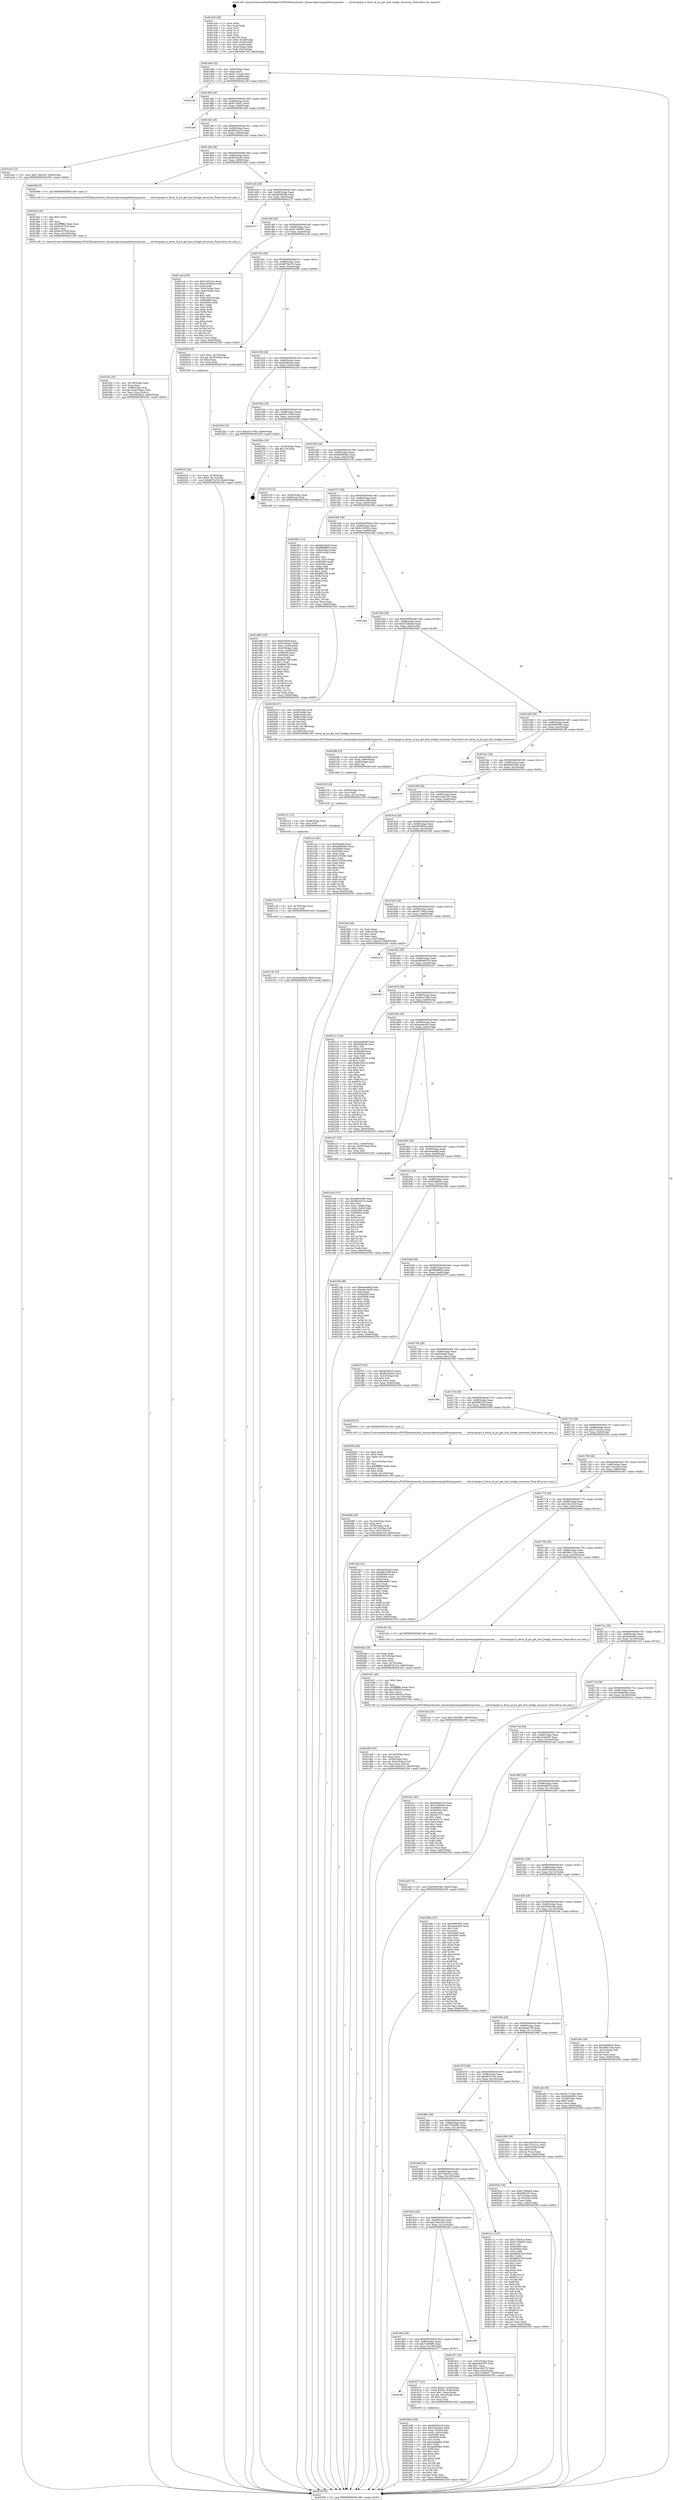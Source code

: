 digraph "0x401430" {
  label = "0x401430 (/mnt/c/Users/mathe/Desktop/tcc/POCII/binaries/extr_linuxarchpowerpcplatformspseries........driverspcipci.h_devm_of_pci_get_host_bridge_resources_Final-ollvm.out::main(0))"
  labelloc = "t"
  node[shape=record]

  Entry [label="",width=0.3,height=0.3,shape=circle,fillcolor=black,style=filled]
  "0x401460" [label="{
     0x401460 [32]\l
     | [instrs]\l
     &nbsp;&nbsp;0x401460 \<+6\>: mov -0x84(%rbp),%eax\l
     &nbsp;&nbsp;0x401466 \<+2\>: mov %eax,%ecx\l
     &nbsp;&nbsp;0x401468 \<+6\>: sub $0x81175ca8,%ecx\l
     &nbsp;&nbsp;0x40146e \<+6\>: mov %eax,-0x88(%rbp)\l
     &nbsp;&nbsp;0x401474 \<+6\>: mov %ecx,-0x8c(%rbp)\l
     &nbsp;&nbsp;0x40147a \<+6\>: je 0000000000402148 \<main+0xd18\>\l
  }"]
  "0x402148" [label="{
     0x402148\l
  }", style=dashed]
  "0x401480" [label="{
     0x401480 [28]\l
     | [instrs]\l
     &nbsp;&nbsp;0x401480 \<+5\>: jmp 0000000000401485 \<main+0x55\>\l
     &nbsp;&nbsp;0x401485 \<+6\>: mov -0x88(%rbp),%eax\l
     &nbsp;&nbsp;0x40148b \<+5\>: sub $0x811f3e01,%eax\l
     &nbsp;&nbsp;0x401490 \<+6\>: mov %eax,-0x90(%rbp)\l
     &nbsp;&nbsp;0x401496 \<+6\>: je 0000000000401a0f \<main+0x5df\>\l
  }"]
  Exit [label="",width=0.3,height=0.3,shape=circle,fillcolor=black,style=filled,peripheries=2]
  "0x401a0f" [label="{
     0x401a0f\l
  }", style=dashed]
  "0x40149c" [label="{
     0x40149c [28]\l
     | [instrs]\l
     &nbsp;&nbsp;0x40149c \<+5\>: jmp 00000000004014a1 \<main+0x71\>\l
     &nbsp;&nbsp;0x4014a1 \<+6\>: mov -0x88(%rbp),%eax\l
     &nbsp;&nbsp;0x4014a7 \<+5\>: sub $0x88ca521b,%eax\l
     &nbsp;&nbsp;0x4014ac \<+6\>: mov %eax,-0x94(%rbp)\l
     &nbsp;&nbsp;0x4014b2 \<+6\>: je 0000000000401ea3 \<main+0xa73\>\l
  }"]
  "0x402139" [label="{
     0x402139 [15]\l
     | [instrs]\l
     &nbsp;&nbsp;0x402139 \<+10\>: movl $0xf16af8d4,-0x84(%rbp)\l
     &nbsp;&nbsp;0x402143 \<+5\>: jmp 0000000000402350 \<main+0xf20\>\l
  }"]
  "0x401ea3" [label="{
     0x401ea3 [15]\l
     | [instrs]\l
     &nbsp;&nbsp;0x401ea3 \<+10\>: movl $0x17abce53,-0x84(%rbp)\l
     &nbsp;&nbsp;0x401ead \<+5\>: jmp 0000000000402350 \<main+0xf20\>\l
  }"]
  "0x4014b8" [label="{
     0x4014b8 [28]\l
     | [instrs]\l
     &nbsp;&nbsp;0x4014b8 \<+5\>: jmp 00000000004014bd \<main+0x8d\>\l
     &nbsp;&nbsp;0x4014bd \<+6\>: mov -0x88(%rbp),%eax\l
     &nbsp;&nbsp;0x4014c3 \<+5\>: sub $0x8b35dcb3,%eax\l
     &nbsp;&nbsp;0x4014c8 \<+6\>: mov %eax,-0x98(%rbp)\l
     &nbsp;&nbsp;0x4014ce \<+6\>: je 0000000000401f9d \<main+0xb6d\>\l
  }"]
  "0x40212d" [label="{
     0x40212d [12]\l
     | [instrs]\l
     &nbsp;&nbsp;0x40212d \<+4\>: mov -0x78(%rbp),%rcx\l
     &nbsp;&nbsp;0x402131 \<+3\>: mov %rcx,%rdi\l
     &nbsp;&nbsp;0x402134 \<+5\>: call 0000000000401030 \<free@plt\>\l
     | [calls]\l
     &nbsp;&nbsp;0x401030 \{1\} (unknown)\l
  }"]
  "0x401f9d" [label="{
     0x401f9d [5]\l
     | [instrs]\l
     &nbsp;&nbsp;0x401f9d \<+5\>: call 0000000000401160 \<next_i\>\l
     | [calls]\l
     &nbsp;&nbsp;0x401160 \{1\} (/mnt/c/Users/mathe/Desktop/tcc/POCII/binaries/extr_linuxarchpowerpcplatformspseries........driverspcipci.h_devm_of_pci_get_host_bridge_resources_Final-ollvm.out::next_i)\l
  }"]
  "0x4014d4" [label="{
     0x4014d4 [28]\l
     | [instrs]\l
     &nbsp;&nbsp;0x4014d4 \<+5\>: jmp 00000000004014d9 \<main+0xa9\>\l
     &nbsp;&nbsp;0x4014d9 \<+6\>: mov -0x88(%rbp),%eax\l
     &nbsp;&nbsp;0x4014df \<+5\>: sub $0x8e0dbd0b,%eax\l
     &nbsp;&nbsp;0x4014e4 \<+6\>: mov %eax,-0x9c(%rbp)\l
     &nbsp;&nbsp;0x4014ea \<+6\>: je 0000000000402157 \<main+0xd27\>\l
  }"]
  "0x402121" [label="{
     0x402121 [12]\l
     | [instrs]\l
     &nbsp;&nbsp;0x402121 \<+4\>: mov -0x68(%rbp),%rcx\l
     &nbsp;&nbsp;0x402125 \<+3\>: mov %rcx,%rdi\l
     &nbsp;&nbsp;0x402128 \<+5\>: call 0000000000401030 \<free@plt\>\l
     | [calls]\l
     &nbsp;&nbsp;0x401030 \{1\} (unknown)\l
  }"]
  "0x402157" [label="{
     0x402157\l
  }", style=dashed]
  "0x4014f0" [label="{
     0x4014f0 [28]\l
     | [instrs]\l
     &nbsp;&nbsp;0x4014f0 \<+5\>: jmp 00000000004014f5 \<main+0xc5\>\l
     &nbsp;&nbsp;0x4014f5 \<+6\>: mov -0x88(%rbp),%eax\l
     &nbsp;&nbsp;0x4014fb \<+5\>: sub $0x91336653,%eax\l
     &nbsp;&nbsp;0x401500 \<+6\>: mov %eax,-0xa0(%rbp)\l
     &nbsp;&nbsp;0x401506 \<+6\>: je 0000000000401ca4 \<main+0x874\>\l
  }"]
  "0x40210f" [label="{
     0x40210f [18]\l
     | [instrs]\l
     &nbsp;&nbsp;0x40210f \<+4\>: mov -0x58(%rbp),%rcx\l
     &nbsp;&nbsp;0x402113 \<+3\>: mov %rcx,%rdi\l
     &nbsp;&nbsp;0x402116 \<+6\>: mov %eax,-0x14c(%rbp)\l
     &nbsp;&nbsp;0x40211c \<+5\>: call 0000000000401030 \<free@plt\>\l
     | [calls]\l
     &nbsp;&nbsp;0x401030 \{1\} (unknown)\l
  }"]
  "0x401ca4" [label="{
     0x401ca4 [106]\l
     | [instrs]\l
     &nbsp;&nbsp;0x401ca4 \<+5\>: mov $0x7c45c41e,%eax\l
     &nbsp;&nbsp;0x401ca9 \<+5\>: mov $0x50356420,%ecx\l
     &nbsp;&nbsp;0x401cae \<+2\>: xor %edx,%edx\l
     &nbsp;&nbsp;0x401cb0 \<+3\>: mov -0x5c(%rbp),%esi\l
     &nbsp;&nbsp;0x401cb3 \<+3\>: cmp -0x4c(%rbp),%esi\l
     &nbsp;&nbsp;0x401cb6 \<+4\>: setl %dil\l
     &nbsp;&nbsp;0x401cba \<+4\>: and $0x1,%dil\l
     &nbsp;&nbsp;0x401cbe \<+4\>: mov %dil,-0x22(%rbp)\l
     &nbsp;&nbsp;0x401cc2 \<+7\>: mov 0x405060,%esi\l
     &nbsp;&nbsp;0x401cc9 \<+8\>: mov 0x405064,%r8d\l
     &nbsp;&nbsp;0x401cd1 \<+3\>: sub $0x1,%edx\l
     &nbsp;&nbsp;0x401cd4 \<+3\>: mov %esi,%r9d\l
     &nbsp;&nbsp;0x401cd7 \<+3\>: add %edx,%r9d\l
     &nbsp;&nbsp;0x401cda \<+4\>: imul %r9d,%esi\l
     &nbsp;&nbsp;0x401cde \<+3\>: and $0x1,%esi\l
     &nbsp;&nbsp;0x401ce1 \<+3\>: cmp $0x0,%esi\l
     &nbsp;&nbsp;0x401ce4 \<+4\>: sete %dil\l
     &nbsp;&nbsp;0x401ce8 \<+4\>: cmp $0xa,%r8d\l
     &nbsp;&nbsp;0x401cec \<+4\>: setl %r10b\l
     &nbsp;&nbsp;0x401cf0 \<+3\>: mov %dil,%r11b\l
     &nbsp;&nbsp;0x401cf3 \<+3\>: and %r10b,%r11b\l
     &nbsp;&nbsp;0x401cf6 \<+3\>: xor %r10b,%dil\l
     &nbsp;&nbsp;0x401cf9 \<+3\>: or %dil,%r11b\l
     &nbsp;&nbsp;0x401cfc \<+4\>: test $0x1,%r11b\l
     &nbsp;&nbsp;0x401d00 \<+3\>: cmovne %ecx,%eax\l
     &nbsp;&nbsp;0x401d03 \<+6\>: mov %eax,-0x84(%rbp)\l
     &nbsp;&nbsp;0x401d09 \<+5\>: jmp 0000000000402350 \<main+0xf20\>\l
  }"]
  "0x40150c" [label="{
     0x40150c [28]\l
     | [instrs]\l
     &nbsp;&nbsp;0x40150c \<+5\>: jmp 0000000000401511 \<main+0xe1\>\l
     &nbsp;&nbsp;0x401511 \<+6\>: mov -0x88(%rbp),%eax\l
     &nbsp;&nbsp;0x401517 \<+5\>: sub $0x9878e47b,%eax\l
     &nbsp;&nbsp;0x40151c \<+6\>: mov %eax,-0xa4(%rbp)\l
     &nbsp;&nbsp;0x401522 \<+6\>: je 0000000000402009 \<main+0xbd9\>\l
  }"]
  "0x4020f8" [label="{
     0x4020f8 [23]\l
     | [instrs]\l
     &nbsp;&nbsp;0x4020f8 \<+10\>: movabs $0x4030b6,%rdi\l
     &nbsp;&nbsp;0x402102 \<+3\>: mov %eax,-0x80(%rbp)\l
     &nbsp;&nbsp;0x402105 \<+3\>: mov -0x80(%rbp),%esi\l
     &nbsp;&nbsp;0x402108 \<+2\>: mov $0x0,%al\l
     &nbsp;&nbsp;0x40210a \<+5\>: call 0000000000401040 \<printf@plt\>\l
     | [calls]\l
     &nbsp;&nbsp;0x401040 \{1\} (unknown)\l
  }"]
  "0x402009" [label="{
     0x402009 [23]\l
     | [instrs]\l
     &nbsp;&nbsp;0x402009 \<+7\>: movl $0x1,-0x70(%rbp)\l
     &nbsp;&nbsp;0x402010 \<+4\>: movslq -0x70(%rbp),%rax\l
     &nbsp;&nbsp;0x402014 \<+4\>: shl $0x2,%rax\l
     &nbsp;&nbsp;0x402018 \<+3\>: mov %rax,%rdi\l
     &nbsp;&nbsp;0x40201b \<+5\>: call 0000000000401050 \<malloc@plt\>\l
     | [calls]\l
     &nbsp;&nbsp;0x401050 \{1\} (unknown)\l
  }"]
  "0x401528" [label="{
     0x401528 [28]\l
     | [instrs]\l
     &nbsp;&nbsp;0x401528 \<+5\>: jmp 000000000040152d \<main+0xfd\>\l
     &nbsp;&nbsp;0x40152d \<+6\>: mov -0x88(%rbp),%eax\l
     &nbsp;&nbsp;0x401533 \<+5\>: sub $0x9d4fecdc,%eax\l
     &nbsp;&nbsp;0x401538 \<+6\>: mov %eax,-0xa8(%rbp)\l
     &nbsp;&nbsp;0x40153e \<+6\>: je 000000000040225b \<main+0xe2b\>\l
  }"]
  "0x402089" [label="{
     0x402089 [36]\l
     | [instrs]\l
     &nbsp;&nbsp;0x402089 \<+6\>: mov -0x140(%rbp),%ecx\l
     &nbsp;&nbsp;0x40208f \<+3\>: imul %eax,%ecx\l
     &nbsp;&nbsp;0x402092 \<+4\>: mov -0x78(%rbp),%rdi\l
     &nbsp;&nbsp;0x402096 \<+4\>: movslq -0x7c(%rbp),%r8\l
     &nbsp;&nbsp;0x40209a \<+4\>: mov %ecx,(%rdi,%r8,4)\l
     &nbsp;&nbsp;0x40209e \<+10\>: movl $0x33bc532f,-0x84(%rbp)\l
     &nbsp;&nbsp;0x4020a8 \<+5\>: jmp 0000000000402350 \<main+0xf20\>\l
  }"]
  "0x40225b" [label="{
     0x40225b [15]\l
     | [instrs]\l
     &nbsp;&nbsp;0x40225b \<+10\>: movl $0xa51c784e,-0x84(%rbp)\l
     &nbsp;&nbsp;0x402265 \<+5\>: jmp 0000000000402350 \<main+0xf20\>\l
  }"]
  "0x401544" [label="{
     0x401544 [28]\l
     | [instrs]\l
     &nbsp;&nbsp;0x401544 \<+5\>: jmp 0000000000401549 \<main+0x119\>\l
     &nbsp;&nbsp;0x401549 \<+6\>: mov -0x88(%rbp),%eax\l
     &nbsp;&nbsp;0x40154f \<+5\>: sub $0xa51c784e,%eax\l
     &nbsp;&nbsp;0x401554 \<+6\>: mov %eax,-0xac(%rbp)\l
     &nbsp;&nbsp;0x40155a \<+6\>: je 000000000040226a \<main+0xe3a\>\l
  }"]
  "0x40205d" [label="{
     0x40205d [44]\l
     | [instrs]\l
     &nbsp;&nbsp;0x40205d \<+2\>: xor %ecx,%ecx\l
     &nbsp;&nbsp;0x40205f \<+5\>: mov $0x2,%edx\l
     &nbsp;&nbsp;0x402064 \<+6\>: mov %edx,-0x13c(%rbp)\l
     &nbsp;&nbsp;0x40206a \<+1\>: cltd\l
     &nbsp;&nbsp;0x40206b \<+6\>: mov -0x13c(%rbp),%esi\l
     &nbsp;&nbsp;0x402071 \<+2\>: idiv %esi\l
     &nbsp;&nbsp;0x402073 \<+6\>: imul $0xfffffffe,%edx,%edx\l
     &nbsp;&nbsp;0x402079 \<+3\>: sub $0x1,%ecx\l
     &nbsp;&nbsp;0x40207c \<+2\>: sub %ecx,%edx\l
     &nbsp;&nbsp;0x40207e \<+6\>: mov %edx,-0x140(%rbp)\l
     &nbsp;&nbsp;0x402084 \<+5\>: call 0000000000401160 \<next_i\>\l
     | [calls]\l
     &nbsp;&nbsp;0x401160 \{1\} (/mnt/c/Users/mathe/Desktop/tcc/POCII/binaries/extr_linuxarchpowerpcplatformspseries........driverspcipci.h_devm_of_pci_get_host_bridge_resources_Final-ollvm.out::next_i)\l
  }"]
  "0x40226a" [label="{
     0x40226a [19]\l
     | [instrs]\l
     &nbsp;&nbsp;0x40226a \<+3\>: mov -0x30(%rbp),%eax\l
     &nbsp;&nbsp;0x40226d \<+7\>: add $0x130,%rsp\l
     &nbsp;&nbsp;0x402274 \<+1\>: pop %rbx\l
     &nbsp;&nbsp;0x402275 \<+2\>: pop %r12\l
     &nbsp;&nbsp;0x402277 \<+2\>: pop %r14\l
     &nbsp;&nbsp;0x402279 \<+2\>: pop %r15\l
     &nbsp;&nbsp;0x40227b \<+1\>: pop %rbp\l
     &nbsp;&nbsp;0x40227c \<+1\>: ret\l
  }"]
  "0x401560" [label="{
     0x401560 [28]\l
     | [instrs]\l
     &nbsp;&nbsp;0x401560 \<+5\>: jmp 0000000000401565 \<main+0x135\>\l
     &nbsp;&nbsp;0x401565 \<+6\>: mov -0x88(%rbp),%eax\l
     &nbsp;&nbsp;0x40156b \<+5\>: sub $0xa84962b4,%eax\l
     &nbsp;&nbsp;0x401570 \<+6\>: mov %eax,-0xb0(%rbp)\l
     &nbsp;&nbsp;0x401576 \<+6\>: je 0000000000401a79 \<main+0x649\>\l
  }"]
  "0x402020" [label="{
     0x402020 [26]\l
     | [instrs]\l
     &nbsp;&nbsp;0x402020 \<+4\>: mov %rax,-0x78(%rbp)\l
     &nbsp;&nbsp;0x402024 \<+7\>: movl $0x0,-0x7c(%rbp)\l
     &nbsp;&nbsp;0x40202b \<+10\>: movl $0x6870c516,-0x84(%rbp)\l
     &nbsp;&nbsp;0x402035 \<+5\>: jmp 0000000000402350 \<main+0xf20\>\l
  }"]
  "0x401a79" [label="{
     0x401a79 [13]\l
     | [instrs]\l
     &nbsp;&nbsp;0x401a79 \<+4\>: mov -0x40(%rbp),%rax\l
     &nbsp;&nbsp;0x401a7d \<+4\>: mov 0x8(%rax),%rdi\l
     &nbsp;&nbsp;0x401a81 \<+5\>: call 0000000000401060 \<atoi@plt\>\l
     | [calls]\l
     &nbsp;&nbsp;0x401060 \{1\} (unknown)\l
  }"]
  "0x40157c" [label="{
     0x40157c [28]\l
     | [instrs]\l
     &nbsp;&nbsp;0x40157c \<+5\>: jmp 0000000000401581 \<main+0x151\>\l
     &nbsp;&nbsp;0x401581 \<+6\>: mov -0x88(%rbp),%eax\l
     &nbsp;&nbsp;0x401587 \<+5\>: sub $0xa9b1c06f,%eax\l
     &nbsp;&nbsp;0x40158c \<+6\>: mov %eax,-0xb4(%rbp)\l
     &nbsp;&nbsp;0x401592 \<+6\>: je 0000000000401f0d \<main+0xadd\>\l
  }"]
  "0x401fca" [label="{
     0x401fca [35]\l
     | [instrs]\l
     &nbsp;&nbsp;0x401fca \<+6\>: mov -0x138(%rbp),%ecx\l
     &nbsp;&nbsp;0x401fd0 \<+3\>: imul %eax,%ecx\l
     &nbsp;&nbsp;0x401fd3 \<+4\>: mov -0x68(%rbp),%rsi\l
     &nbsp;&nbsp;0x401fd7 \<+4\>: movslq -0x6c(%rbp),%rdi\l
     &nbsp;&nbsp;0x401fdb \<+3\>: mov %ecx,(%rsi,%rdi,4)\l
     &nbsp;&nbsp;0x401fde \<+10\>: movl $0xc8829ba2,-0x84(%rbp)\l
     &nbsp;&nbsp;0x401fe8 \<+5\>: jmp 0000000000402350 \<main+0xf20\>\l
  }"]
  "0x401f0d" [label="{
     0x401f0d [114]\l
     | [instrs]\l
     &nbsp;&nbsp;0x401f0d \<+5\>: mov $0xbb5c82d5,%eax\l
     &nbsp;&nbsp;0x401f12 \<+5\>: mov $0xf6808883,%ecx\l
     &nbsp;&nbsp;0x401f17 \<+3\>: mov -0x6c(%rbp),%edx\l
     &nbsp;&nbsp;0x401f1a \<+3\>: cmp -0x60(%rbp),%edx\l
     &nbsp;&nbsp;0x401f1d \<+4\>: setl %sil\l
     &nbsp;&nbsp;0x401f21 \<+4\>: and $0x1,%sil\l
     &nbsp;&nbsp;0x401f25 \<+4\>: mov %sil,-0x21(%rbp)\l
     &nbsp;&nbsp;0x401f29 \<+7\>: mov 0x405060,%edx\l
     &nbsp;&nbsp;0x401f30 \<+7\>: mov 0x405064,%edi\l
     &nbsp;&nbsp;0x401f37 \<+3\>: mov %edx,%r8d\l
     &nbsp;&nbsp;0x401f3a \<+7\>: sub $0xff0fa798,%r8d\l
     &nbsp;&nbsp;0x401f41 \<+4\>: sub $0x1,%r8d\l
     &nbsp;&nbsp;0x401f45 \<+7\>: add $0xff0fa798,%r8d\l
     &nbsp;&nbsp;0x401f4c \<+4\>: imul %r8d,%edx\l
     &nbsp;&nbsp;0x401f50 \<+3\>: and $0x1,%edx\l
     &nbsp;&nbsp;0x401f53 \<+3\>: cmp $0x0,%edx\l
     &nbsp;&nbsp;0x401f56 \<+4\>: sete %sil\l
     &nbsp;&nbsp;0x401f5a \<+3\>: cmp $0xa,%edi\l
     &nbsp;&nbsp;0x401f5d \<+4\>: setl %r9b\l
     &nbsp;&nbsp;0x401f61 \<+3\>: mov %sil,%r10b\l
     &nbsp;&nbsp;0x401f64 \<+3\>: and %r9b,%r10b\l
     &nbsp;&nbsp;0x401f67 \<+3\>: xor %r9b,%sil\l
     &nbsp;&nbsp;0x401f6a \<+3\>: or %sil,%r10b\l
     &nbsp;&nbsp;0x401f6d \<+4\>: test $0x1,%r10b\l
     &nbsp;&nbsp;0x401f71 \<+3\>: cmovne %ecx,%eax\l
     &nbsp;&nbsp;0x401f74 \<+6\>: mov %eax,-0x84(%rbp)\l
     &nbsp;&nbsp;0x401f7a \<+5\>: jmp 0000000000402350 \<main+0xf20\>\l
  }"]
  "0x401598" [label="{
     0x401598 [28]\l
     | [instrs]\l
     &nbsp;&nbsp;0x401598 \<+5\>: jmp 000000000040159d \<main+0x16d\>\l
     &nbsp;&nbsp;0x40159d \<+6\>: mov -0x88(%rbp),%eax\l
     &nbsp;&nbsp;0x4015a3 \<+5\>: sub $0xb103361e,%eax\l
     &nbsp;&nbsp;0x4015a8 \<+6\>: mov %eax,-0xb8(%rbp)\l
     &nbsp;&nbsp;0x4015ae \<+6\>: je 00000000004019ad \<main+0x57d\>\l
  }"]
  "0x401fa2" [label="{
     0x401fa2 [40]\l
     | [instrs]\l
     &nbsp;&nbsp;0x401fa2 \<+5\>: mov $0x2,%ecx\l
     &nbsp;&nbsp;0x401fa7 \<+1\>: cltd\l
     &nbsp;&nbsp;0x401fa8 \<+2\>: idiv %ecx\l
     &nbsp;&nbsp;0x401faa \<+6\>: imul $0xfffffffe,%edx,%ecx\l
     &nbsp;&nbsp;0x401fb0 \<+6\>: sub $0x8cc870c8,%ecx\l
     &nbsp;&nbsp;0x401fb6 \<+3\>: add $0x1,%ecx\l
     &nbsp;&nbsp;0x401fb9 \<+6\>: add $0x8cc870c8,%ecx\l
     &nbsp;&nbsp;0x401fbf \<+6\>: mov %ecx,-0x138(%rbp)\l
     &nbsp;&nbsp;0x401fc5 \<+5\>: call 0000000000401160 \<next_i\>\l
     | [calls]\l
     &nbsp;&nbsp;0x401160 \{1\} (/mnt/c/Users/mathe/Desktop/tcc/POCII/binaries/extr_linuxarchpowerpcplatformspseries........driverspcipci.h_devm_of_pci_get_host_bridge_resources_Final-ollvm.out::next_i)\l
  }"]
  "0x4019ad" [label="{
     0x4019ad\l
  }", style=dashed]
  "0x4015b4" [label="{
     0x4015b4 [28]\l
     | [instrs]\l
     &nbsp;&nbsp;0x4015b4 \<+5\>: jmp 00000000004015b9 \<main+0x189\>\l
     &nbsp;&nbsp;0x4015b9 \<+6\>: mov -0x88(%rbp),%eax\l
     &nbsp;&nbsp;0x4015bf \<+5\>: sub $0xb720bab4,%eax\l
     &nbsp;&nbsp;0x4015c4 \<+6\>: mov %eax,-0xbc(%rbp)\l
     &nbsp;&nbsp;0x4015ca \<+6\>: je 00000000004020c9 \<main+0xc99\>\l
  }"]
  "0x401e3e" [label="{
     0x401e3e [101]\l
     | [instrs]\l
     &nbsp;&nbsp;0x401e3e \<+5\>: mov $0xb89358f2,%ecx\l
     &nbsp;&nbsp;0x401e43 \<+5\>: mov $0x88ca521b,%edx\l
     &nbsp;&nbsp;0x401e48 \<+2\>: xor %esi,%esi\l
     &nbsp;&nbsp;0x401e4a \<+4\>: mov %rax,-0x68(%rbp)\l
     &nbsp;&nbsp;0x401e4e \<+7\>: movl $0x0,-0x6c(%rbp)\l
     &nbsp;&nbsp;0x401e55 \<+8\>: mov 0x405060,%r8d\l
     &nbsp;&nbsp;0x401e5d \<+8\>: mov 0x405064,%r9d\l
     &nbsp;&nbsp;0x401e65 \<+3\>: sub $0x1,%esi\l
     &nbsp;&nbsp;0x401e68 \<+3\>: mov %r8d,%r10d\l
     &nbsp;&nbsp;0x401e6b \<+3\>: add %esi,%r10d\l
     &nbsp;&nbsp;0x401e6e \<+4\>: imul %r10d,%r8d\l
     &nbsp;&nbsp;0x401e72 \<+4\>: and $0x1,%r8d\l
     &nbsp;&nbsp;0x401e76 \<+4\>: cmp $0x0,%r8d\l
     &nbsp;&nbsp;0x401e7a \<+4\>: sete %r11b\l
     &nbsp;&nbsp;0x401e7e \<+4\>: cmp $0xa,%r9d\l
     &nbsp;&nbsp;0x401e82 \<+3\>: setl %bl\l
     &nbsp;&nbsp;0x401e85 \<+3\>: mov %r11b,%r14b\l
     &nbsp;&nbsp;0x401e88 \<+3\>: and %bl,%r14b\l
     &nbsp;&nbsp;0x401e8b \<+3\>: xor %bl,%r11b\l
     &nbsp;&nbsp;0x401e8e \<+3\>: or %r11b,%r14b\l
     &nbsp;&nbsp;0x401e91 \<+4\>: test $0x1,%r14b\l
     &nbsp;&nbsp;0x401e95 \<+3\>: cmovne %edx,%ecx\l
     &nbsp;&nbsp;0x401e98 \<+6\>: mov %ecx,-0x84(%rbp)\l
     &nbsp;&nbsp;0x401e9e \<+5\>: jmp 0000000000402350 \<main+0xf20\>\l
  }"]
  "0x4020c9" [label="{
     0x4020c9 [47]\l
     | [instrs]\l
     &nbsp;&nbsp;0x4020c9 \<+4\>: mov -0x58(%rbp),%rdi\l
     &nbsp;&nbsp;0x4020cd \<+3\>: mov -0x45(%rbp),%al\l
     &nbsp;&nbsp;0x4020d0 \<+3\>: mov -0x46(%rbp),%cl\l
     &nbsp;&nbsp;0x4020d3 \<+4\>: mov -0x68(%rbp),%rdx\l
     &nbsp;&nbsp;0x4020d7 \<+4\>: mov -0x78(%rbp),%r8\l
     &nbsp;&nbsp;0x4020db \<+3\>: movzbl %al,%esi\l
     &nbsp;&nbsp;0x4020de \<+4\>: movzbl %cl,%r9d\l
     &nbsp;&nbsp;0x4020e2 \<+7\>: mov %rdx,-0x148(%rbp)\l
     &nbsp;&nbsp;0x4020e9 \<+3\>: mov %r9d,%edx\l
     &nbsp;&nbsp;0x4020ec \<+7\>: mov -0x148(%rbp),%rcx\l
     &nbsp;&nbsp;0x4020f3 \<+5\>: call 00000000004013f0 \<devm_of_pci_get_host_bridge_resources\>\l
     | [calls]\l
     &nbsp;&nbsp;0x4013f0 \{1\} (/mnt/c/Users/mathe/Desktop/tcc/POCII/binaries/extr_linuxarchpowerpcplatformspseries........driverspcipci.h_devm_of_pci_get_host_bridge_resources_Final-ollvm.out::devm_of_pci_get_host_bridge_resources)\l
  }"]
  "0x4015d0" [label="{
     0x4015d0 [28]\l
     | [instrs]\l
     &nbsp;&nbsp;0x4015d0 \<+5\>: jmp 00000000004015d5 \<main+0x1a5\>\l
     &nbsp;&nbsp;0x4015d5 \<+6\>: mov -0x88(%rbp),%eax\l
     &nbsp;&nbsp;0x4015db \<+5\>: sub $0xb89358f2,%eax\l
     &nbsp;&nbsp;0x4015e0 \<+6\>: mov %eax,-0xc0(%rbp)\l
     &nbsp;&nbsp;0x4015e6 \<+6\>: je 00000000004022ff \<main+0xecf\>\l
  }"]
  "0x401d59" [label="{
     0x401d59 [35]\l
     | [instrs]\l
     &nbsp;&nbsp;0x401d59 \<+6\>: mov -0x134(%rbp),%ecx\l
     &nbsp;&nbsp;0x401d5f \<+3\>: imul %eax,%ecx\l
     &nbsp;&nbsp;0x401d62 \<+4\>: mov -0x58(%rbp),%rsi\l
     &nbsp;&nbsp;0x401d66 \<+4\>: movslq -0x5c(%rbp),%rdi\l
     &nbsp;&nbsp;0x401d6a \<+3\>: mov %ecx,(%rsi,%rdi,4)\l
     &nbsp;&nbsp;0x401d6d \<+10\>: movl $0x734be522,-0x84(%rbp)\l
     &nbsp;&nbsp;0x401d77 \<+5\>: jmp 0000000000402350 \<main+0xf20\>\l
  }"]
  "0x4022ff" [label="{
     0x4022ff\l
  }", style=dashed]
  "0x4015ec" [label="{
     0x4015ec [28]\l
     | [instrs]\l
     &nbsp;&nbsp;0x4015ec \<+5\>: jmp 00000000004015f1 \<main+0x1c1\>\l
     &nbsp;&nbsp;0x4015f1 \<+6\>: mov -0x88(%rbp),%eax\l
     &nbsp;&nbsp;0x4015f7 \<+5\>: sub $0xbb5c82d5,%eax\l
     &nbsp;&nbsp;0x4015fc \<+6\>: mov %eax,-0xc4(%rbp)\l
     &nbsp;&nbsp;0x401602 \<+6\>: je 0000000000402330 \<main+0xf00\>\l
  }"]
  "0x401d31" [label="{
     0x401d31 [40]\l
     | [instrs]\l
     &nbsp;&nbsp;0x401d31 \<+5\>: mov $0x2,%ecx\l
     &nbsp;&nbsp;0x401d36 \<+1\>: cltd\l
     &nbsp;&nbsp;0x401d37 \<+2\>: idiv %ecx\l
     &nbsp;&nbsp;0x401d39 \<+6\>: imul $0xfffffffe,%edx,%ecx\l
     &nbsp;&nbsp;0x401d3f \<+6\>: add $0x7656331a,%ecx\l
     &nbsp;&nbsp;0x401d45 \<+3\>: add $0x1,%ecx\l
     &nbsp;&nbsp;0x401d48 \<+6\>: sub $0x7656331a,%ecx\l
     &nbsp;&nbsp;0x401d4e \<+6\>: mov %ecx,-0x134(%rbp)\l
     &nbsp;&nbsp;0x401d54 \<+5\>: call 0000000000401160 \<next_i\>\l
     | [calls]\l
     &nbsp;&nbsp;0x401160 \{1\} (/mnt/c/Users/mathe/Desktop/tcc/POCII/binaries/extr_linuxarchpowerpcplatformspseries........driverspcipci.h_devm_of_pci_get_host_bridge_resources_Final-ollvm.out::next_i)\l
  }"]
  "0x402330" [label="{
     0x402330\l
  }", style=dashed]
  "0x401608" [label="{
     0x401608 [28]\l
     | [instrs]\l
     &nbsp;&nbsp;0x401608 \<+5\>: jmp 000000000040160d \<main+0x1dd\>\l
     &nbsp;&nbsp;0x40160d \<+6\>: mov -0x88(%rbp),%eax\l
     &nbsp;&nbsp;0x401613 \<+5\>: sub $0xc4a53519,%eax\l
     &nbsp;&nbsp;0x401618 \<+6\>: mov %eax,-0xc8(%rbp)\l
     &nbsp;&nbsp;0x40161e \<+6\>: je 0000000000401a1e \<main+0x5ee\>\l
  }"]
  "0x401b96" [label="{
     0x401b96 [108]\l
     | [instrs]\l
     &nbsp;&nbsp;0x401b96 \<+5\>: mov $0xdb840318,%ecx\l
     &nbsp;&nbsp;0x401b9b \<+5\>: mov $0x3aa0cdb2,%edx\l
     &nbsp;&nbsp;0x401ba0 \<+4\>: mov %rax,-0x58(%rbp)\l
     &nbsp;&nbsp;0x401ba4 \<+7\>: movl $0x0,-0x5c(%rbp)\l
     &nbsp;&nbsp;0x401bab \<+7\>: mov 0x405060,%esi\l
     &nbsp;&nbsp;0x401bb2 \<+8\>: mov 0x405064,%r8d\l
     &nbsp;&nbsp;0x401bba \<+3\>: mov %esi,%r9d\l
     &nbsp;&nbsp;0x401bbd \<+7\>: sub $0xaab4b8b5,%r9d\l
     &nbsp;&nbsp;0x401bc4 \<+4\>: sub $0x1,%r9d\l
     &nbsp;&nbsp;0x401bc8 \<+7\>: add $0xaab4b8b5,%r9d\l
     &nbsp;&nbsp;0x401bcf \<+4\>: imul %r9d,%esi\l
     &nbsp;&nbsp;0x401bd3 \<+3\>: and $0x1,%esi\l
     &nbsp;&nbsp;0x401bd6 \<+3\>: cmp $0x0,%esi\l
     &nbsp;&nbsp;0x401bd9 \<+4\>: sete %r10b\l
     &nbsp;&nbsp;0x401bdd \<+4\>: cmp $0xa,%r8d\l
     &nbsp;&nbsp;0x401be1 \<+4\>: setl %r11b\l
     &nbsp;&nbsp;0x401be5 \<+3\>: mov %r10b,%bl\l
     &nbsp;&nbsp;0x401be8 \<+3\>: and %r11b,%bl\l
     &nbsp;&nbsp;0x401beb \<+3\>: xor %r11b,%r10b\l
     &nbsp;&nbsp;0x401bee \<+3\>: or %r10b,%bl\l
     &nbsp;&nbsp;0x401bf1 \<+3\>: test $0x1,%bl\l
     &nbsp;&nbsp;0x401bf4 \<+3\>: cmovne %edx,%ecx\l
     &nbsp;&nbsp;0x401bf7 \<+6\>: mov %ecx,-0x84(%rbp)\l
     &nbsp;&nbsp;0x401bfd \<+5\>: jmp 0000000000402350 \<main+0xf20\>\l
  }"]
  "0x401a1e" [label="{
     0x401a1e [91]\l
     | [instrs]\l
     &nbsp;&nbsp;0x401a1e \<+5\>: mov $0x63efcfd,%eax\l
     &nbsp;&nbsp;0x401a23 \<+5\>: mov $0xa84962b4,%ecx\l
     &nbsp;&nbsp;0x401a28 \<+7\>: mov 0x405060,%edx\l
     &nbsp;&nbsp;0x401a2f \<+7\>: mov 0x405064,%esi\l
     &nbsp;&nbsp;0x401a36 \<+2\>: mov %edx,%edi\l
     &nbsp;&nbsp;0x401a38 \<+6\>: add $0xf1c5559e,%edi\l
     &nbsp;&nbsp;0x401a3e \<+3\>: sub $0x1,%edi\l
     &nbsp;&nbsp;0x401a41 \<+6\>: sub $0xf1c5559e,%edi\l
     &nbsp;&nbsp;0x401a47 \<+3\>: imul %edi,%edx\l
     &nbsp;&nbsp;0x401a4a \<+3\>: and $0x1,%edx\l
     &nbsp;&nbsp;0x401a4d \<+3\>: cmp $0x0,%edx\l
     &nbsp;&nbsp;0x401a50 \<+4\>: sete %r8b\l
     &nbsp;&nbsp;0x401a54 \<+3\>: cmp $0xa,%esi\l
     &nbsp;&nbsp;0x401a57 \<+4\>: setl %r9b\l
     &nbsp;&nbsp;0x401a5b \<+3\>: mov %r8b,%r10b\l
     &nbsp;&nbsp;0x401a5e \<+3\>: and %r9b,%r10b\l
     &nbsp;&nbsp;0x401a61 \<+3\>: xor %r9b,%r8b\l
     &nbsp;&nbsp;0x401a64 \<+3\>: or %r8b,%r10b\l
     &nbsp;&nbsp;0x401a67 \<+4\>: test $0x1,%r10b\l
     &nbsp;&nbsp;0x401a6b \<+3\>: cmovne %ecx,%eax\l
     &nbsp;&nbsp;0x401a6e \<+6\>: mov %eax,-0x84(%rbp)\l
     &nbsp;&nbsp;0x401a74 \<+5\>: jmp 0000000000402350 \<main+0xf20\>\l
  }"]
  "0x401624" [label="{
     0x401624 [28]\l
     | [instrs]\l
     &nbsp;&nbsp;0x401624 \<+5\>: jmp 0000000000401629 \<main+0x1f9\>\l
     &nbsp;&nbsp;0x401629 \<+6\>: mov -0x88(%rbp),%eax\l
     &nbsp;&nbsp;0x40162f \<+5\>: sub $0xc8829ba2,%eax\l
     &nbsp;&nbsp;0x401634 \<+6\>: mov %eax,-0xcc(%rbp)\l
     &nbsp;&nbsp;0x40163a \<+6\>: je 0000000000401fed \<main+0xbbd\>\l
  }"]
  "0x4018fc" [label="{
     0x4018fc\l
  }", style=dashed]
  "0x401fed" [label="{
     0x401fed [28]\l
     | [instrs]\l
     &nbsp;&nbsp;0x401fed \<+2\>: xor %eax,%eax\l
     &nbsp;&nbsp;0x401fef \<+3\>: mov -0x6c(%rbp),%ecx\l
     &nbsp;&nbsp;0x401ff2 \<+3\>: sub $0x1,%eax\l
     &nbsp;&nbsp;0x401ff5 \<+2\>: sub %eax,%ecx\l
     &nbsp;&nbsp;0x401ff7 \<+3\>: mov %ecx,-0x6c(%rbp)\l
     &nbsp;&nbsp;0x401ffa \<+10\>: movl $0x17abce53,-0x84(%rbp)\l
     &nbsp;&nbsp;0x402004 \<+5\>: jmp 0000000000402350 \<main+0xf20\>\l
  }"]
  "0x401640" [label="{
     0x401640 [28]\l
     | [instrs]\l
     &nbsp;&nbsp;0x401640 \<+5\>: jmp 0000000000401645 \<main+0x215\>\l
     &nbsp;&nbsp;0x401645 \<+6\>: mov -0x88(%rbp),%eax\l
     &nbsp;&nbsp;0x40164b \<+5\>: sub $0xd377b6c6,%eax\l
     &nbsp;&nbsp;0x401650 \<+6\>: mov %eax,-0xd0(%rbp)\l
     &nbsp;&nbsp;0x401656 \<+6\>: je 000000000040227d \<main+0xe4d\>\l
  }"]
  "0x401b77" [label="{
     0x401b77 [31]\l
     | [instrs]\l
     &nbsp;&nbsp;0x401b77 \<+4\>: movb $0x64,-0x45(%rbp)\l
     &nbsp;&nbsp;0x401b7b \<+4\>: movb $0x64,-0x46(%rbp)\l
     &nbsp;&nbsp;0x401b7f \<+7\>: movl $0x1,-0x4c(%rbp)\l
     &nbsp;&nbsp;0x401b86 \<+4\>: movslq -0x4c(%rbp),%rax\l
     &nbsp;&nbsp;0x401b8a \<+4\>: shl $0x2,%rax\l
     &nbsp;&nbsp;0x401b8e \<+3\>: mov %rax,%rdi\l
     &nbsp;&nbsp;0x401b91 \<+5\>: call 0000000000401050 \<malloc@plt\>\l
     | [calls]\l
     &nbsp;&nbsp;0x401050 \{1\} (unknown)\l
  }"]
  "0x40227d" [label="{
     0x40227d\l
  }", style=dashed]
  "0x40165c" [label="{
     0x40165c [28]\l
     | [instrs]\l
     &nbsp;&nbsp;0x40165c \<+5\>: jmp 0000000000401661 \<main+0x231\>\l
     &nbsp;&nbsp;0x401661 \<+6\>: mov -0x88(%rbp),%eax\l
     &nbsp;&nbsp;0x401667 \<+5\>: sub $0xdb840318,%eax\l
     &nbsp;&nbsp;0x40166c \<+6\>: mov %eax,-0xd4(%rbp)\l
     &nbsp;&nbsp;0x401672 \<+6\>: je 00000000004022b7 \<main+0xe87\>\l
  }"]
  "0x4018e0" [label="{
     0x4018e0 [28]\l
     | [instrs]\l
     &nbsp;&nbsp;0x4018e0 \<+5\>: jmp 00000000004018e5 \<main+0x4b5\>\l
     &nbsp;&nbsp;0x4018e5 \<+6\>: mov -0x88(%rbp),%eax\l
     &nbsp;&nbsp;0x4018eb \<+5\>: sub $0x7e35f406,%eax\l
     &nbsp;&nbsp;0x4018f0 \<+6\>: mov %eax,-0x130(%rbp)\l
     &nbsp;&nbsp;0x4018f6 \<+6\>: je 0000000000401b77 \<main+0x747\>\l
  }"]
  "0x4022b7" [label="{
     0x4022b7\l
  }", style=dashed]
  "0x401678" [label="{
     0x401678 [28]\l
     | [instrs]\l
     &nbsp;&nbsp;0x401678 \<+5\>: jmp 000000000040167d \<main+0x24d\>\l
     &nbsp;&nbsp;0x40167d \<+6\>: mov -0x88(%rbp),%eax\l
     &nbsp;&nbsp;0x401683 \<+5\>: sub $0xe8a15e09,%eax\l
     &nbsp;&nbsp;0x401688 \<+6\>: mov %eax,-0xd8(%rbp)\l
     &nbsp;&nbsp;0x40168e \<+6\>: je 00000000004021c1 \<main+0xd91\>\l
  }"]
  "0x4022f0" [label="{
     0x4022f0\l
  }", style=dashed]
  "0x4021c1" [label="{
     0x4021c1 [154]\l
     | [instrs]\l
     &nbsp;&nbsp;0x4021c1 \<+5\>: mov $0xeeedebbf,%eax\l
     &nbsp;&nbsp;0x4021c6 \<+5\>: mov $0x9d4fecdc,%ecx\l
     &nbsp;&nbsp;0x4021cb \<+2\>: mov $0x1,%dl\l
     &nbsp;&nbsp;0x4021cd \<+7\>: movl $0x0,-0x30(%rbp)\l
     &nbsp;&nbsp;0x4021d4 \<+7\>: mov 0x405060,%esi\l
     &nbsp;&nbsp;0x4021db \<+7\>: mov 0x405064,%edi\l
     &nbsp;&nbsp;0x4021e2 \<+3\>: mov %esi,%r8d\l
     &nbsp;&nbsp;0x4021e5 \<+7\>: sub $0x8b190103,%r8d\l
     &nbsp;&nbsp;0x4021ec \<+4\>: sub $0x1,%r8d\l
     &nbsp;&nbsp;0x4021f0 \<+7\>: add $0x8b190103,%r8d\l
     &nbsp;&nbsp;0x4021f7 \<+4\>: imul %r8d,%esi\l
     &nbsp;&nbsp;0x4021fb \<+3\>: and $0x1,%esi\l
     &nbsp;&nbsp;0x4021fe \<+3\>: cmp $0x0,%esi\l
     &nbsp;&nbsp;0x402201 \<+4\>: sete %r9b\l
     &nbsp;&nbsp;0x402205 \<+3\>: cmp $0xa,%edi\l
     &nbsp;&nbsp;0x402208 \<+4\>: setl %r10b\l
     &nbsp;&nbsp;0x40220c \<+3\>: mov %r9b,%r11b\l
     &nbsp;&nbsp;0x40220f \<+4\>: xor $0xff,%r11b\l
     &nbsp;&nbsp;0x402213 \<+3\>: mov %r10b,%bl\l
     &nbsp;&nbsp;0x402216 \<+3\>: xor $0xff,%bl\l
     &nbsp;&nbsp;0x402219 \<+3\>: xor $0x1,%dl\l
     &nbsp;&nbsp;0x40221c \<+3\>: mov %r11b,%r14b\l
     &nbsp;&nbsp;0x40221f \<+4\>: and $0xff,%r14b\l
     &nbsp;&nbsp;0x402223 \<+3\>: and %dl,%r9b\l
     &nbsp;&nbsp;0x402226 \<+3\>: mov %bl,%r15b\l
     &nbsp;&nbsp;0x402229 \<+4\>: and $0xff,%r15b\l
     &nbsp;&nbsp;0x40222d \<+3\>: and %dl,%r10b\l
     &nbsp;&nbsp;0x402230 \<+3\>: or %r9b,%r14b\l
     &nbsp;&nbsp;0x402233 \<+3\>: or %r10b,%r15b\l
     &nbsp;&nbsp;0x402236 \<+3\>: xor %r15b,%r14b\l
     &nbsp;&nbsp;0x402239 \<+3\>: or %bl,%r11b\l
     &nbsp;&nbsp;0x40223c \<+4\>: xor $0xff,%r11b\l
     &nbsp;&nbsp;0x402240 \<+3\>: or $0x1,%dl\l
     &nbsp;&nbsp;0x402243 \<+3\>: and %dl,%r11b\l
     &nbsp;&nbsp;0x402246 \<+3\>: or %r11b,%r14b\l
     &nbsp;&nbsp;0x402249 \<+4\>: test $0x1,%r14b\l
     &nbsp;&nbsp;0x40224d \<+3\>: cmovne %ecx,%eax\l
     &nbsp;&nbsp;0x402250 \<+6\>: mov %eax,-0x84(%rbp)\l
     &nbsp;&nbsp;0x402256 \<+5\>: jmp 0000000000402350 \<main+0xf20\>\l
  }"]
  "0x401694" [label="{
     0x401694 [28]\l
     | [instrs]\l
     &nbsp;&nbsp;0x401694 \<+5\>: jmp 0000000000401699 \<main+0x269\>\l
     &nbsp;&nbsp;0x401699 \<+6\>: mov -0x88(%rbp),%eax\l
     &nbsp;&nbsp;0x40169f \<+5\>: sub $0xeaa6cde3,%eax\l
     &nbsp;&nbsp;0x4016a4 \<+6\>: mov %eax,-0xdc(%rbp)\l
     &nbsp;&nbsp;0x4016aa \<+6\>: je 0000000000401e27 \<main+0x9f7\>\l
  }"]
  "0x4018c4" [label="{
     0x4018c4 [28]\l
     | [instrs]\l
     &nbsp;&nbsp;0x4018c4 \<+5\>: jmp 00000000004018c9 \<main+0x499\>\l
     &nbsp;&nbsp;0x4018c9 \<+6\>: mov -0x88(%rbp),%eax\l
     &nbsp;&nbsp;0x4018cf \<+5\>: sub $0x7c45c41e,%eax\l
     &nbsp;&nbsp;0x4018d4 \<+6\>: mov %eax,-0x12c(%rbp)\l
     &nbsp;&nbsp;0x4018da \<+6\>: je 00000000004022f0 \<main+0xec0\>\l
  }"]
  "0x401e27" [label="{
     0x401e27 [23]\l
     | [instrs]\l
     &nbsp;&nbsp;0x401e27 \<+7\>: movl $0x1,-0x60(%rbp)\l
     &nbsp;&nbsp;0x401e2e \<+4\>: movslq -0x60(%rbp),%rax\l
     &nbsp;&nbsp;0x401e32 \<+4\>: shl $0x2,%rax\l
     &nbsp;&nbsp;0x401e36 \<+3\>: mov %rax,%rdi\l
     &nbsp;&nbsp;0x401e39 \<+5\>: call 0000000000401050 \<malloc@plt\>\l
     | [calls]\l
     &nbsp;&nbsp;0x401050 \{1\} (unknown)\l
  }"]
  "0x4016b0" [label="{
     0x4016b0 [28]\l
     | [instrs]\l
     &nbsp;&nbsp;0x4016b0 \<+5\>: jmp 00000000004016b5 \<main+0x285\>\l
     &nbsp;&nbsp;0x4016b5 \<+6\>: mov -0x88(%rbp),%eax\l
     &nbsp;&nbsp;0x4016bb \<+5\>: sub $0xeeedebbf,%eax\l
     &nbsp;&nbsp;0x4016c0 \<+6\>: mov %eax,-0xe0(%rbp)\l
     &nbsp;&nbsp;0x4016c6 \<+6\>: je 000000000040233f \<main+0xf0f\>\l
  }"]
  "0x401d7c" [label="{
     0x401d7c [34]\l
     | [instrs]\l
     &nbsp;&nbsp;0x401d7c \<+3\>: mov -0x5c(%rbp),%eax\l
     &nbsp;&nbsp;0x401d7f \<+5\>: sub $0xec4b4076,%eax\l
     &nbsp;&nbsp;0x401d84 \<+3\>: add $0x1,%eax\l
     &nbsp;&nbsp;0x401d87 \<+5\>: add $0xec4b4076,%eax\l
     &nbsp;&nbsp;0x401d8c \<+3\>: mov %eax,-0x5c(%rbp)\l
     &nbsp;&nbsp;0x401d8f \<+10\>: movl $0x7345d087,-0x84(%rbp)\l
     &nbsp;&nbsp;0x401d99 \<+5\>: jmp 0000000000402350 \<main+0xf20\>\l
  }"]
  "0x40233f" [label="{
     0x40233f\l
  }", style=dashed]
  "0x4016cc" [label="{
     0x4016cc [28]\l
     | [instrs]\l
     &nbsp;&nbsp;0x4016cc \<+5\>: jmp 00000000004016d1 \<main+0x2a1\>\l
     &nbsp;&nbsp;0x4016d1 \<+6\>: mov -0x88(%rbp),%eax\l
     &nbsp;&nbsp;0x4016d7 \<+5\>: sub $0xf16af8d4,%eax\l
     &nbsp;&nbsp;0x4016dc \<+6\>: mov %eax,-0xe4(%rbp)\l
     &nbsp;&nbsp;0x4016e2 \<+6\>: je 000000000040216b \<main+0xd3b\>\l
  }"]
  "0x4018a8" [label="{
     0x4018a8 [28]\l
     | [instrs]\l
     &nbsp;&nbsp;0x4018a8 \<+5\>: jmp 00000000004018ad \<main+0x47d\>\l
     &nbsp;&nbsp;0x4018ad \<+6\>: mov -0x88(%rbp),%eax\l
     &nbsp;&nbsp;0x4018b3 \<+5\>: sub $0x734be522,%eax\l
     &nbsp;&nbsp;0x4018b8 \<+6\>: mov %eax,-0x128(%rbp)\l
     &nbsp;&nbsp;0x4018be \<+6\>: je 0000000000401d7c \<main+0x94c\>\l
  }"]
  "0x40216b" [label="{
     0x40216b [86]\l
     | [instrs]\l
     &nbsp;&nbsp;0x40216b \<+5\>: mov $0xeeedebbf,%eax\l
     &nbsp;&nbsp;0x402170 \<+5\>: mov $0xe8a15e09,%ecx\l
     &nbsp;&nbsp;0x402175 \<+2\>: xor %edx,%edx\l
     &nbsp;&nbsp;0x402177 \<+7\>: mov 0x405060,%esi\l
     &nbsp;&nbsp;0x40217e \<+7\>: mov 0x405064,%edi\l
     &nbsp;&nbsp;0x402185 \<+3\>: sub $0x1,%edx\l
     &nbsp;&nbsp;0x402188 \<+3\>: mov %esi,%r8d\l
     &nbsp;&nbsp;0x40218b \<+3\>: add %edx,%r8d\l
     &nbsp;&nbsp;0x40218e \<+4\>: imul %r8d,%esi\l
     &nbsp;&nbsp;0x402192 \<+3\>: and $0x1,%esi\l
     &nbsp;&nbsp;0x402195 \<+3\>: cmp $0x0,%esi\l
     &nbsp;&nbsp;0x402198 \<+4\>: sete %r9b\l
     &nbsp;&nbsp;0x40219c \<+3\>: cmp $0xa,%edi\l
     &nbsp;&nbsp;0x40219f \<+4\>: setl %r10b\l
     &nbsp;&nbsp;0x4021a3 \<+3\>: mov %r9b,%r11b\l
     &nbsp;&nbsp;0x4021a6 \<+3\>: and %r10b,%r11b\l
     &nbsp;&nbsp;0x4021a9 \<+3\>: xor %r10b,%r9b\l
     &nbsp;&nbsp;0x4021ac \<+3\>: or %r9b,%r11b\l
     &nbsp;&nbsp;0x4021af \<+4\>: test $0x1,%r11b\l
     &nbsp;&nbsp;0x4021b3 \<+3\>: cmovne %ecx,%eax\l
     &nbsp;&nbsp;0x4021b6 \<+6\>: mov %eax,-0x84(%rbp)\l
     &nbsp;&nbsp;0x4021bc \<+5\>: jmp 0000000000402350 \<main+0xf20\>\l
  }"]
  "0x4016e8" [label="{
     0x4016e8 [28]\l
     | [instrs]\l
     &nbsp;&nbsp;0x4016e8 \<+5\>: jmp 00000000004016ed \<main+0x2bd\>\l
     &nbsp;&nbsp;0x4016ed \<+6\>: mov -0x88(%rbp),%eax\l
     &nbsp;&nbsp;0x4016f3 \<+5\>: sub $0xf6808883,%eax\l
     &nbsp;&nbsp;0x4016f8 \<+6\>: mov %eax,-0xe8(%rbp)\l
     &nbsp;&nbsp;0x4016fe \<+6\>: je 0000000000401f7f \<main+0xb4f\>\l
  }"]
  "0x401c11" [label="{
     0x401c11 [147]\l
     | [instrs]\l
     &nbsp;&nbsp;0x401c11 \<+5\>: mov $0x7c45c41e,%eax\l
     &nbsp;&nbsp;0x401c16 \<+5\>: mov $0x91336653,%ecx\l
     &nbsp;&nbsp;0x401c1b \<+2\>: mov $0x1,%dl\l
     &nbsp;&nbsp;0x401c1d \<+7\>: mov 0x405060,%esi\l
     &nbsp;&nbsp;0x401c24 \<+7\>: mov 0x405064,%edi\l
     &nbsp;&nbsp;0x401c2b \<+3\>: mov %esi,%r8d\l
     &nbsp;&nbsp;0x401c2e \<+7\>: add $0xd80d0185,%r8d\l
     &nbsp;&nbsp;0x401c35 \<+4\>: sub $0x1,%r8d\l
     &nbsp;&nbsp;0x401c39 \<+7\>: sub $0xd80d0185,%r8d\l
     &nbsp;&nbsp;0x401c40 \<+4\>: imul %r8d,%esi\l
     &nbsp;&nbsp;0x401c44 \<+3\>: and $0x1,%esi\l
     &nbsp;&nbsp;0x401c47 \<+3\>: cmp $0x0,%esi\l
     &nbsp;&nbsp;0x401c4a \<+4\>: sete %r9b\l
     &nbsp;&nbsp;0x401c4e \<+3\>: cmp $0xa,%edi\l
     &nbsp;&nbsp;0x401c51 \<+4\>: setl %r10b\l
     &nbsp;&nbsp;0x401c55 \<+3\>: mov %r9b,%r11b\l
     &nbsp;&nbsp;0x401c58 \<+4\>: xor $0xff,%r11b\l
     &nbsp;&nbsp;0x401c5c \<+3\>: mov %r10b,%bl\l
     &nbsp;&nbsp;0x401c5f \<+3\>: xor $0xff,%bl\l
     &nbsp;&nbsp;0x401c62 \<+3\>: xor $0x0,%dl\l
     &nbsp;&nbsp;0x401c65 \<+3\>: mov %r11b,%r14b\l
     &nbsp;&nbsp;0x401c68 \<+4\>: and $0x0,%r14b\l
     &nbsp;&nbsp;0x401c6c \<+3\>: and %dl,%r9b\l
     &nbsp;&nbsp;0x401c6f \<+3\>: mov %bl,%r15b\l
     &nbsp;&nbsp;0x401c72 \<+4\>: and $0x0,%r15b\l
     &nbsp;&nbsp;0x401c76 \<+3\>: and %dl,%r10b\l
     &nbsp;&nbsp;0x401c79 \<+3\>: or %r9b,%r14b\l
     &nbsp;&nbsp;0x401c7c \<+3\>: or %r10b,%r15b\l
     &nbsp;&nbsp;0x401c7f \<+3\>: xor %r15b,%r14b\l
     &nbsp;&nbsp;0x401c82 \<+3\>: or %bl,%r11b\l
     &nbsp;&nbsp;0x401c85 \<+4\>: xor $0xff,%r11b\l
     &nbsp;&nbsp;0x401c89 \<+3\>: or $0x0,%dl\l
     &nbsp;&nbsp;0x401c8c \<+3\>: and %dl,%r11b\l
     &nbsp;&nbsp;0x401c8f \<+3\>: or %r11b,%r14b\l
     &nbsp;&nbsp;0x401c92 \<+4\>: test $0x1,%r14b\l
     &nbsp;&nbsp;0x401c96 \<+3\>: cmovne %ecx,%eax\l
     &nbsp;&nbsp;0x401c99 \<+6\>: mov %eax,-0x84(%rbp)\l
     &nbsp;&nbsp;0x401c9f \<+5\>: jmp 0000000000402350 \<main+0xf20\>\l
  }"]
  "0x401f7f" [label="{
     0x401f7f [30]\l
     | [instrs]\l
     &nbsp;&nbsp;0x401f7f \<+5\>: mov $0x9878e47b,%eax\l
     &nbsp;&nbsp;0x401f84 \<+5\>: mov $0x8b35dcb3,%ecx\l
     &nbsp;&nbsp;0x401f89 \<+3\>: mov -0x21(%rbp),%dl\l
     &nbsp;&nbsp;0x401f8c \<+3\>: test $0x1,%dl\l
     &nbsp;&nbsp;0x401f8f \<+3\>: cmovne %ecx,%eax\l
     &nbsp;&nbsp;0x401f92 \<+6\>: mov %eax,-0x84(%rbp)\l
     &nbsp;&nbsp;0x401f98 \<+5\>: jmp 0000000000402350 \<main+0xf20\>\l
  }"]
  "0x401704" [label="{
     0x401704 [28]\l
     | [instrs]\l
     &nbsp;&nbsp;0x401704 \<+5\>: jmp 0000000000401709 \<main+0x2d9\>\l
     &nbsp;&nbsp;0x401709 \<+6\>: mov -0x88(%rbp),%eax\l
     &nbsp;&nbsp;0x40170f \<+5\>: sub $0x63efcfd,%eax\l
     &nbsp;&nbsp;0x401714 \<+6\>: mov %eax,-0xec(%rbp)\l
     &nbsp;&nbsp;0x40171a \<+6\>: je 0000000000402298 \<main+0xe68\>\l
  }"]
  "0x40188c" [label="{
     0x40188c [28]\l
     | [instrs]\l
     &nbsp;&nbsp;0x40188c \<+5\>: jmp 0000000000401891 \<main+0x461\>\l
     &nbsp;&nbsp;0x401891 \<+6\>: mov -0x88(%rbp),%eax\l
     &nbsp;&nbsp;0x401897 \<+5\>: sub $0x7345d087,%eax\l
     &nbsp;&nbsp;0x40189c \<+6\>: mov %eax,-0x124(%rbp)\l
     &nbsp;&nbsp;0x4018a2 \<+6\>: je 0000000000401c11 \<main+0x7e1\>\l
  }"]
  "0x402298" [label="{
     0x402298\l
  }", style=dashed]
  "0x401720" [label="{
     0x401720 [28]\l
     | [instrs]\l
     &nbsp;&nbsp;0x401720 \<+5\>: jmp 0000000000401725 \<main+0x2f5\>\l
     &nbsp;&nbsp;0x401725 \<+6\>: mov -0x88(%rbp),%eax\l
     &nbsp;&nbsp;0x40172b \<+5\>: sub $0x998c525,%eax\l
     &nbsp;&nbsp;0x401730 \<+6\>: mov %eax,-0xf0(%rbp)\l
     &nbsp;&nbsp;0x401736 \<+6\>: je 0000000000402058 \<main+0xc28\>\l
  }"]
  "0x40203a" [label="{
     0x40203a [30]\l
     | [instrs]\l
     &nbsp;&nbsp;0x40203a \<+5\>: mov $0xb720bab4,%eax\l
     &nbsp;&nbsp;0x40203f \<+5\>: mov $0x998c525,%ecx\l
     &nbsp;&nbsp;0x402044 \<+3\>: mov -0x7c(%rbp),%edx\l
     &nbsp;&nbsp;0x402047 \<+3\>: cmp -0x70(%rbp),%edx\l
     &nbsp;&nbsp;0x40204a \<+3\>: cmovl %ecx,%eax\l
     &nbsp;&nbsp;0x40204d \<+6\>: mov %eax,-0x84(%rbp)\l
     &nbsp;&nbsp;0x402053 \<+5\>: jmp 0000000000402350 \<main+0xf20\>\l
  }"]
  "0x402058" [label="{
     0x402058 [5]\l
     | [instrs]\l
     &nbsp;&nbsp;0x402058 \<+5\>: call 0000000000401160 \<next_i\>\l
     | [calls]\l
     &nbsp;&nbsp;0x401160 \{1\} (/mnt/c/Users/mathe/Desktop/tcc/POCII/binaries/extr_linuxarchpowerpcplatformspseries........driverspcipci.h_devm_of_pci_get_host_bridge_resources_Final-ollvm.out::next_i)\l
  }"]
  "0x40173c" [label="{
     0x40173c [28]\l
     | [instrs]\l
     &nbsp;&nbsp;0x40173c \<+5\>: jmp 0000000000401741 \<main+0x311\>\l
     &nbsp;&nbsp;0x401741 \<+6\>: mov -0x88(%rbp),%eax\l
     &nbsp;&nbsp;0x401747 \<+5\>: sub $0x1516222c,%eax\l
     &nbsp;&nbsp;0x40174c \<+6\>: mov %eax,-0xf4(%rbp)\l
     &nbsp;&nbsp;0x401752 \<+6\>: je 0000000000401924 \<main+0x4f4\>\l
  }"]
  "0x401a86" [label="{
     0x401a86 [105]\l
     | [instrs]\l
     &nbsp;&nbsp;0x401a86 \<+5\>: mov $0x63efcfd,%ecx\l
     &nbsp;&nbsp;0x401a8b \<+5\>: mov $0x3ce44af7,%edx\l
     &nbsp;&nbsp;0x401a90 \<+3\>: mov %eax,-0x44(%rbp)\l
     &nbsp;&nbsp;0x401a93 \<+3\>: mov -0x44(%rbp),%eax\l
     &nbsp;&nbsp;0x401a96 \<+3\>: mov %eax,-0x28(%rbp)\l
     &nbsp;&nbsp;0x401a99 \<+7\>: mov 0x405060,%eax\l
     &nbsp;&nbsp;0x401aa0 \<+7\>: mov 0x405064,%esi\l
     &nbsp;&nbsp;0x401aa7 \<+3\>: mov %eax,%r8d\l
     &nbsp;&nbsp;0x401aaa \<+7\>: add $0x8f4b75ff,%r8d\l
     &nbsp;&nbsp;0x401ab1 \<+4\>: sub $0x1,%r8d\l
     &nbsp;&nbsp;0x401ab5 \<+7\>: sub $0x8f4b75ff,%r8d\l
     &nbsp;&nbsp;0x401abc \<+4\>: imul %r8d,%eax\l
     &nbsp;&nbsp;0x401ac0 \<+3\>: and $0x1,%eax\l
     &nbsp;&nbsp;0x401ac3 \<+3\>: cmp $0x0,%eax\l
     &nbsp;&nbsp;0x401ac6 \<+4\>: sete %r9b\l
     &nbsp;&nbsp;0x401aca \<+3\>: cmp $0xa,%esi\l
     &nbsp;&nbsp;0x401acd \<+4\>: setl %r10b\l
     &nbsp;&nbsp;0x401ad1 \<+3\>: mov %r9b,%r11b\l
     &nbsp;&nbsp;0x401ad4 \<+3\>: and %r10b,%r11b\l
     &nbsp;&nbsp;0x401ad7 \<+3\>: xor %r10b,%r9b\l
     &nbsp;&nbsp;0x401ada \<+3\>: or %r9b,%r11b\l
     &nbsp;&nbsp;0x401add \<+4\>: test $0x1,%r11b\l
     &nbsp;&nbsp;0x401ae1 \<+3\>: cmovne %edx,%ecx\l
     &nbsp;&nbsp;0x401ae4 \<+6\>: mov %ecx,-0x84(%rbp)\l
     &nbsp;&nbsp;0x401aea \<+5\>: jmp 0000000000402350 \<main+0xf20\>\l
  }"]
  "0x401924" [label="{
     0x401924\l
  }", style=dashed]
  "0x401758" [label="{
     0x401758 [28]\l
     | [instrs]\l
     &nbsp;&nbsp;0x401758 \<+5\>: jmp 000000000040175d \<main+0x32d\>\l
     &nbsp;&nbsp;0x40175d \<+6\>: mov -0x88(%rbp),%eax\l
     &nbsp;&nbsp;0x401763 \<+5\>: sub $0x17abce53,%eax\l
     &nbsp;&nbsp;0x401768 \<+6\>: mov %eax,-0xf8(%rbp)\l
     &nbsp;&nbsp;0x40176e \<+6\>: je 0000000000401eb2 \<main+0xa82\>\l
  }"]
  "0x401430" [label="{
     0x401430 [48]\l
     | [instrs]\l
     &nbsp;&nbsp;0x401430 \<+1\>: push %rbp\l
     &nbsp;&nbsp;0x401431 \<+3\>: mov %rsp,%rbp\l
     &nbsp;&nbsp;0x401434 \<+2\>: push %r15\l
     &nbsp;&nbsp;0x401436 \<+2\>: push %r14\l
     &nbsp;&nbsp;0x401438 \<+2\>: push %r12\l
     &nbsp;&nbsp;0x40143a \<+1\>: push %rbx\l
     &nbsp;&nbsp;0x40143b \<+7\>: sub $0x130,%rsp\l
     &nbsp;&nbsp;0x401442 \<+7\>: movl $0x0,-0x30(%rbp)\l
     &nbsp;&nbsp;0x401449 \<+3\>: mov %edi,-0x34(%rbp)\l
     &nbsp;&nbsp;0x40144c \<+4\>: mov %rsi,-0x40(%rbp)\l
     &nbsp;&nbsp;0x401450 \<+3\>: mov -0x34(%rbp),%edi\l
     &nbsp;&nbsp;0x401453 \<+3\>: mov %edi,-0x2c(%rbp)\l
     &nbsp;&nbsp;0x401456 \<+10\>: movl $0x5a0ae7b6,-0x84(%rbp)\l
  }"]
  "0x401eb2" [label="{
     0x401eb2 [91]\l
     | [instrs]\l
     &nbsp;&nbsp;0x401eb2 \<+5\>: mov $0xbb5c82d5,%eax\l
     &nbsp;&nbsp;0x401eb7 \<+5\>: mov $0xa9b1c06f,%ecx\l
     &nbsp;&nbsp;0x401ebc \<+7\>: mov 0x405060,%edx\l
     &nbsp;&nbsp;0x401ec3 \<+7\>: mov 0x405064,%esi\l
     &nbsp;&nbsp;0x401eca \<+2\>: mov %edx,%edi\l
     &nbsp;&nbsp;0x401ecc \<+6\>: sub $0x99646697,%edi\l
     &nbsp;&nbsp;0x401ed2 \<+3\>: sub $0x1,%edi\l
     &nbsp;&nbsp;0x401ed5 \<+6\>: add $0x99646697,%edi\l
     &nbsp;&nbsp;0x401edb \<+3\>: imul %edi,%edx\l
     &nbsp;&nbsp;0x401ede \<+3\>: and $0x1,%edx\l
     &nbsp;&nbsp;0x401ee1 \<+3\>: cmp $0x0,%edx\l
     &nbsp;&nbsp;0x401ee4 \<+4\>: sete %r8b\l
     &nbsp;&nbsp;0x401ee8 \<+3\>: cmp $0xa,%esi\l
     &nbsp;&nbsp;0x401eeb \<+4\>: setl %r9b\l
     &nbsp;&nbsp;0x401eef \<+3\>: mov %r8b,%r10b\l
     &nbsp;&nbsp;0x401ef2 \<+3\>: and %r9b,%r10b\l
     &nbsp;&nbsp;0x401ef5 \<+3\>: xor %r9b,%r8b\l
     &nbsp;&nbsp;0x401ef8 \<+3\>: or %r8b,%r10b\l
     &nbsp;&nbsp;0x401efb \<+4\>: test $0x1,%r10b\l
     &nbsp;&nbsp;0x401eff \<+3\>: cmovne %ecx,%eax\l
     &nbsp;&nbsp;0x401f02 \<+6\>: mov %eax,-0x84(%rbp)\l
     &nbsp;&nbsp;0x401f08 \<+5\>: jmp 0000000000402350 \<main+0xf20\>\l
  }"]
  "0x401774" [label="{
     0x401774 [28]\l
     | [instrs]\l
     &nbsp;&nbsp;0x401774 \<+5\>: jmp 0000000000401779 \<main+0x349\>\l
     &nbsp;&nbsp;0x401779 \<+6\>: mov -0x88(%rbp),%eax\l
     &nbsp;&nbsp;0x40177f \<+5\>: sub $0x33bc532f,%eax\l
     &nbsp;&nbsp;0x401784 \<+6\>: mov %eax,-0xfc(%rbp)\l
     &nbsp;&nbsp;0x40178a \<+6\>: je 00000000004020ad \<main+0xc7d\>\l
  }"]
  "0x402350" [label="{
     0x402350 [5]\l
     | [instrs]\l
     &nbsp;&nbsp;0x402350 \<+5\>: jmp 0000000000401460 \<main+0x30\>\l
  }"]
  "0x4020ad" [label="{
     0x4020ad [28]\l
     | [instrs]\l
     &nbsp;&nbsp;0x4020ad \<+2\>: xor %eax,%eax\l
     &nbsp;&nbsp;0x4020af \<+3\>: mov -0x7c(%rbp),%ecx\l
     &nbsp;&nbsp;0x4020b2 \<+3\>: sub $0x1,%eax\l
     &nbsp;&nbsp;0x4020b5 \<+2\>: sub %eax,%ecx\l
     &nbsp;&nbsp;0x4020b7 \<+3\>: mov %ecx,-0x7c(%rbp)\l
     &nbsp;&nbsp;0x4020ba \<+10\>: movl $0x6870c516,-0x84(%rbp)\l
     &nbsp;&nbsp;0x4020c4 \<+5\>: jmp 0000000000402350 \<main+0xf20\>\l
  }"]
  "0x401790" [label="{
     0x401790 [28]\l
     | [instrs]\l
     &nbsp;&nbsp;0x401790 \<+5\>: jmp 0000000000401795 \<main+0x365\>\l
     &nbsp;&nbsp;0x401795 \<+6\>: mov -0x88(%rbp),%eax\l
     &nbsp;&nbsp;0x40179b \<+5\>: sub $0x386c720a,%eax\l
     &nbsp;&nbsp;0x4017a0 \<+6\>: mov %eax,-0x100(%rbp)\l
     &nbsp;&nbsp;0x4017a6 \<+6\>: je 0000000000401d2c \<main+0x8fc\>\l
  }"]
  "0x401870" [label="{
     0x401870 [28]\l
     | [instrs]\l
     &nbsp;&nbsp;0x401870 \<+5\>: jmp 0000000000401875 \<main+0x445\>\l
     &nbsp;&nbsp;0x401875 \<+6\>: mov -0x88(%rbp),%eax\l
     &nbsp;&nbsp;0x40187b \<+5\>: sub $0x6870c516,%eax\l
     &nbsp;&nbsp;0x401880 \<+6\>: mov %eax,-0x120(%rbp)\l
     &nbsp;&nbsp;0x401886 \<+6\>: je 000000000040203a \<main+0xc0a\>\l
  }"]
  "0x401d2c" [label="{
     0x401d2c [5]\l
     | [instrs]\l
     &nbsp;&nbsp;0x401d2c \<+5\>: call 0000000000401160 \<next_i\>\l
     | [calls]\l
     &nbsp;&nbsp;0x401160 \{1\} (/mnt/c/Users/mathe/Desktop/tcc/POCII/binaries/extr_linuxarchpowerpcplatformspseries........driverspcipci.h_devm_of_pci_get_host_bridge_resources_Final-ollvm.out::next_i)\l
  }"]
  "0x4017ac" [label="{
     0x4017ac [28]\l
     | [instrs]\l
     &nbsp;&nbsp;0x4017ac \<+5\>: jmp 00000000004017b1 \<main+0x381\>\l
     &nbsp;&nbsp;0x4017b1 \<+6\>: mov -0x88(%rbp),%eax\l
     &nbsp;&nbsp;0x4017b7 \<+5\>: sub $0x3aa0cdb2,%eax\l
     &nbsp;&nbsp;0x4017bc \<+6\>: mov %eax,-0x104(%rbp)\l
     &nbsp;&nbsp;0x4017c2 \<+6\>: je 0000000000401c02 \<main+0x7d2\>\l
  }"]
  "0x401906" [label="{
     0x401906 [30]\l
     | [instrs]\l
     &nbsp;&nbsp;0x401906 \<+5\>: mov $0xc4a53519,%eax\l
     &nbsp;&nbsp;0x40190b \<+5\>: mov $0x1516222c,%ecx\l
     &nbsp;&nbsp;0x401910 \<+3\>: mov -0x2c(%rbp),%edx\l
     &nbsp;&nbsp;0x401913 \<+3\>: cmp $0x2,%edx\l
     &nbsp;&nbsp;0x401916 \<+3\>: cmovne %ecx,%eax\l
     &nbsp;&nbsp;0x401919 \<+6\>: mov %eax,-0x84(%rbp)\l
     &nbsp;&nbsp;0x40191f \<+5\>: jmp 0000000000402350 \<main+0xf20\>\l
  }"]
  "0x401c02" [label="{
     0x401c02 [15]\l
     | [instrs]\l
     &nbsp;&nbsp;0x401c02 \<+10\>: movl $0x7345d087,-0x84(%rbp)\l
     &nbsp;&nbsp;0x401c0c \<+5\>: jmp 0000000000402350 \<main+0xf20\>\l
  }"]
  "0x4017c8" [label="{
     0x4017c8 [28]\l
     | [instrs]\l
     &nbsp;&nbsp;0x4017c8 \<+5\>: jmp 00000000004017cd \<main+0x39d\>\l
     &nbsp;&nbsp;0x4017cd \<+6\>: mov -0x88(%rbp),%eax\l
     &nbsp;&nbsp;0x4017d3 \<+5\>: sub $0x3b64b5b2,%eax\l
     &nbsp;&nbsp;0x4017d8 \<+6\>: mov %eax,-0x108(%rbp)\l
     &nbsp;&nbsp;0x4017de \<+6\>: je 0000000000401b1c \<main+0x6ec\>\l
  }"]
  "0x401854" [label="{
     0x401854 [28]\l
     | [instrs]\l
     &nbsp;&nbsp;0x401854 \<+5\>: jmp 0000000000401859 \<main+0x429\>\l
     &nbsp;&nbsp;0x401859 \<+6\>: mov -0x88(%rbp),%eax\l
     &nbsp;&nbsp;0x40185f \<+5\>: sub $0x5a0ae7b6,%eax\l
     &nbsp;&nbsp;0x401864 \<+6\>: mov %eax,-0x11c(%rbp)\l
     &nbsp;&nbsp;0x40186a \<+6\>: je 0000000000401906 \<main+0x4d6\>\l
  }"]
  "0x401b1c" [label="{
     0x401b1c [91]\l
     | [instrs]\l
     &nbsp;&nbsp;0x401b1c \<+5\>: mov $0xdb840318,%eax\l
     &nbsp;&nbsp;0x401b21 \<+5\>: mov $0x7e35f406,%ecx\l
     &nbsp;&nbsp;0x401b26 \<+7\>: mov 0x405060,%edx\l
     &nbsp;&nbsp;0x401b2d \<+7\>: mov 0x405064,%esi\l
     &nbsp;&nbsp;0x401b34 \<+2\>: mov %edx,%edi\l
     &nbsp;&nbsp;0x401b36 \<+6\>: sub $0x4d47271,%edi\l
     &nbsp;&nbsp;0x401b3c \<+3\>: sub $0x1,%edi\l
     &nbsp;&nbsp;0x401b3f \<+6\>: add $0x4d47271,%edi\l
     &nbsp;&nbsp;0x401b45 \<+3\>: imul %edi,%edx\l
     &nbsp;&nbsp;0x401b48 \<+3\>: and $0x1,%edx\l
     &nbsp;&nbsp;0x401b4b \<+3\>: cmp $0x0,%edx\l
     &nbsp;&nbsp;0x401b4e \<+4\>: sete %r8b\l
     &nbsp;&nbsp;0x401b52 \<+3\>: cmp $0xa,%esi\l
     &nbsp;&nbsp;0x401b55 \<+4\>: setl %r9b\l
     &nbsp;&nbsp;0x401b59 \<+3\>: mov %r8b,%r10b\l
     &nbsp;&nbsp;0x401b5c \<+3\>: and %r9b,%r10b\l
     &nbsp;&nbsp;0x401b5f \<+3\>: xor %r9b,%r8b\l
     &nbsp;&nbsp;0x401b62 \<+3\>: or %r8b,%r10b\l
     &nbsp;&nbsp;0x401b65 \<+4\>: test $0x1,%r10b\l
     &nbsp;&nbsp;0x401b69 \<+3\>: cmovne %ecx,%eax\l
     &nbsp;&nbsp;0x401b6c \<+6\>: mov %eax,-0x84(%rbp)\l
     &nbsp;&nbsp;0x401b72 \<+5\>: jmp 0000000000402350 \<main+0xf20\>\l
  }"]
  "0x4017e4" [label="{
     0x4017e4 [28]\l
     | [instrs]\l
     &nbsp;&nbsp;0x4017e4 \<+5\>: jmp 00000000004017e9 \<main+0x3b9\>\l
     &nbsp;&nbsp;0x4017e9 \<+6\>: mov -0x88(%rbp),%eax\l
     &nbsp;&nbsp;0x4017ef \<+5\>: sub $0x3ce44af7,%eax\l
     &nbsp;&nbsp;0x4017f4 \<+6\>: mov %eax,-0x10c(%rbp)\l
     &nbsp;&nbsp;0x4017fa \<+6\>: je 0000000000401aef \<main+0x6bf\>\l
  }"]
  "0x401afe" [label="{
     0x401afe [30]\l
     | [instrs]\l
     &nbsp;&nbsp;0x401afe \<+5\>: mov $0x81175ca8,%eax\l
     &nbsp;&nbsp;0x401b03 \<+5\>: mov $0x3b64b5b2,%ecx\l
     &nbsp;&nbsp;0x401b08 \<+3\>: mov -0x28(%rbp),%edx\l
     &nbsp;&nbsp;0x401b0b \<+3\>: cmp $0x0,%edx\l
     &nbsp;&nbsp;0x401b0e \<+3\>: cmove %ecx,%eax\l
     &nbsp;&nbsp;0x401b11 \<+6\>: mov %eax,-0x84(%rbp)\l
     &nbsp;&nbsp;0x401b17 \<+5\>: jmp 0000000000402350 \<main+0xf20\>\l
  }"]
  "0x401aef" [label="{
     0x401aef [15]\l
     | [instrs]\l
     &nbsp;&nbsp;0x401aef \<+10\>: movl $0x50641bfe,-0x84(%rbp)\l
     &nbsp;&nbsp;0x401af9 \<+5\>: jmp 0000000000402350 \<main+0xf20\>\l
  }"]
  "0x401800" [label="{
     0x401800 [28]\l
     | [instrs]\l
     &nbsp;&nbsp;0x401800 \<+5\>: jmp 0000000000401805 \<main+0x3d5\>\l
     &nbsp;&nbsp;0x401805 \<+6\>: mov -0x88(%rbp),%eax\l
     &nbsp;&nbsp;0x40180b \<+5\>: sub $0x4bdf947b,%eax\l
     &nbsp;&nbsp;0x401810 \<+6\>: mov %eax,-0x110(%rbp)\l
     &nbsp;&nbsp;0x401816 \<+6\>: je 0000000000401d9e \<main+0x96e\>\l
  }"]
  "0x401838" [label="{
     0x401838 [28]\l
     | [instrs]\l
     &nbsp;&nbsp;0x401838 \<+5\>: jmp 000000000040183d \<main+0x40d\>\l
     &nbsp;&nbsp;0x40183d \<+6\>: mov -0x88(%rbp),%eax\l
     &nbsp;&nbsp;0x401843 \<+5\>: sub $0x50641bfe,%eax\l
     &nbsp;&nbsp;0x401848 \<+6\>: mov %eax,-0x118(%rbp)\l
     &nbsp;&nbsp;0x40184e \<+6\>: je 0000000000401afe \<main+0x6ce\>\l
  }"]
  "0x401d9e" [label="{
     0x401d9e [137]\l
     | [instrs]\l
     &nbsp;&nbsp;0x401d9e \<+5\>: mov $0xb89358f2,%eax\l
     &nbsp;&nbsp;0x401da3 \<+5\>: mov $0xeaa6cde3,%ecx\l
     &nbsp;&nbsp;0x401da8 \<+2\>: mov $0x1,%dl\l
     &nbsp;&nbsp;0x401daa \<+2\>: xor %esi,%esi\l
     &nbsp;&nbsp;0x401dac \<+7\>: mov 0x405060,%edi\l
     &nbsp;&nbsp;0x401db3 \<+8\>: mov 0x405064,%r8d\l
     &nbsp;&nbsp;0x401dbb \<+3\>: sub $0x1,%esi\l
     &nbsp;&nbsp;0x401dbe \<+3\>: mov %edi,%r9d\l
     &nbsp;&nbsp;0x401dc1 \<+3\>: add %esi,%r9d\l
     &nbsp;&nbsp;0x401dc4 \<+4\>: imul %r9d,%edi\l
     &nbsp;&nbsp;0x401dc8 \<+3\>: and $0x1,%edi\l
     &nbsp;&nbsp;0x401dcb \<+3\>: cmp $0x0,%edi\l
     &nbsp;&nbsp;0x401dce \<+4\>: sete %r10b\l
     &nbsp;&nbsp;0x401dd2 \<+4\>: cmp $0xa,%r8d\l
     &nbsp;&nbsp;0x401dd6 \<+4\>: setl %r11b\l
     &nbsp;&nbsp;0x401dda \<+3\>: mov %r10b,%bl\l
     &nbsp;&nbsp;0x401ddd \<+3\>: xor $0xff,%bl\l
     &nbsp;&nbsp;0x401de0 \<+3\>: mov %r11b,%r14b\l
     &nbsp;&nbsp;0x401de3 \<+4\>: xor $0xff,%r14b\l
     &nbsp;&nbsp;0x401de7 \<+3\>: xor $0x0,%dl\l
     &nbsp;&nbsp;0x401dea \<+3\>: mov %bl,%r15b\l
     &nbsp;&nbsp;0x401ded \<+4\>: and $0x0,%r15b\l
     &nbsp;&nbsp;0x401df1 \<+3\>: and %dl,%r10b\l
     &nbsp;&nbsp;0x401df4 \<+3\>: mov %r14b,%r12b\l
     &nbsp;&nbsp;0x401df7 \<+4\>: and $0x0,%r12b\l
     &nbsp;&nbsp;0x401dfb \<+3\>: and %dl,%r11b\l
     &nbsp;&nbsp;0x401dfe \<+3\>: or %r10b,%r15b\l
     &nbsp;&nbsp;0x401e01 \<+3\>: or %r11b,%r12b\l
     &nbsp;&nbsp;0x401e04 \<+3\>: xor %r12b,%r15b\l
     &nbsp;&nbsp;0x401e07 \<+3\>: or %r14b,%bl\l
     &nbsp;&nbsp;0x401e0a \<+3\>: xor $0xff,%bl\l
     &nbsp;&nbsp;0x401e0d \<+3\>: or $0x0,%dl\l
     &nbsp;&nbsp;0x401e10 \<+2\>: and %dl,%bl\l
     &nbsp;&nbsp;0x401e12 \<+3\>: or %bl,%r15b\l
     &nbsp;&nbsp;0x401e15 \<+4\>: test $0x1,%r15b\l
     &nbsp;&nbsp;0x401e19 \<+3\>: cmovne %ecx,%eax\l
     &nbsp;&nbsp;0x401e1c \<+6\>: mov %eax,-0x84(%rbp)\l
     &nbsp;&nbsp;0x401e22 \<+5\>: jmp 0000000000402350 \<main+0xf20\>\l
  }"]
  "0x40181c" [label="{
     0x40181c [28]\l
     | [instrs]\l
     &nbsp;&nbsp;0x40181c \<+5\>: jmp 0000000000401821 \<main+0x3f1\>\l
     &nbsp;&nbsp;0x401821 \<+6\>: mov -0x88(%rbp),%eax\l
     &nbsp;&nbsp;0x401827 \<+5\>: sub $0x50356420,%eax\l
     &nbsp;&nbsp;0x40182c \<+6\>: mov %eax,-0x114(%rbp)\l
     &nbsp;&nbsp;0x401832 \<+6\>: je 0000000000401d0e \<main+0x8de\>\l
  }"]
  "0x401d0e" [label="{
     0x401d0e [30]\l
     | [instrs]\l
     &nbsp;&nbsp;0x401d0e \<+5\>: mov $0x4bdf947b,%eax\l
     &nbsp;&nbsp;0x401d13 \<+5\>: mov $0x386c720a,%ecx\l
     &nbsp;&nbsp;0x401d18 \<+3\>: mov -0x22(%rbp),%dl\l
     &nbsp;&nbsp;0x401d1b \<+3\>: test $0x1,%dl\l
     &nbsp;&nbsp;0x401d1e \<+3\>: cmovne %ecx,%eax\l
     &nbsp;&nbsp;0x401d21 \<+6\>: mov %eax,-0x84(%rbp)\l
     &nbsp;&nbsp;0x401d27 \<+5\>: jmp 0000000000402350 \<main+0xf20\>\l
  }"]
  Entry -> "0x401430" [label=" 1"]
  "0x401460" -> "0x402148" [label=" 0"]
  "0x401460" -> "0x401480" [label=" 37"]
  "0x40226a" -> Exit [label=" 1"]
  "0x401480" -> "0x401a0f" [label=" 0"]
  "0x401480" -> "0x40149c" [label=" 37"]
  "0x40225b" -> "0x402350" [label=" 1"]
  "0x40149c" -> "0x401ea3" [label=" 1"]
  "0x40149c" -> "0x4014b8" [label=" 36"]
  "0x4021c1" -> "0x402350" [label=" 1"]
  "0x4014b8" -> "0x401f9d" [label=" 1"]
  "0x4014b8" -> "0x4014d4" [label=" 35"]
  "0x40216b" -> "0x402350" [label=" 1"]
  "0x4014d4" -> "0x402157" [label=" 0"]
  "0x4014d4" -> "0x4014f0" [label=" 35"]
  "0x402139" -> "0x402350" [label=" 1"]
  "0x4014f0" -> "0x401ca4" [label=" 2"]
  "0x4014f0" -> "0x40150c" [label=" 33"]
  "0x40212d" -> "0x402139" [label=" 1"]
  "0x40150c" -> "0x402009" [label=" 1"]
  "0x40150c" -> "0x401528" [label=" 32"]
  "0x402121" -> "0x40212d" [label=" 1"]
  "0x401528" -> "0x40225b" [label=" 1"]
  "0x401528" -> "0x401544" [label=" 31"]
  "0x40210f" -> "0x402121" [label=" 1"]
  "0x401544" -> "0x40226a" [label=" 1"]
  "0x401544" -> "0x401560" [label=" 30"]
  "0x4020f8" -> "0x40210f" [label=" 1"]
  "0x401560" -> "0x401a79" [label=" 1"]
  "0x401560" -> "0x40157c" [label=" 29"]
  "0x4020c9" -> "0x4020f8" [label=" 1"]
  "0x40157c" -> "0x401f0d" [label=" 2"]
  "0x40157c" -> "0x401598" [label=" 27"]
  "0x4020ad" -> "0x402350" [label=" 1"]
  "0x401598" -> "0x4019ad" [label=" 0"]
  "0x401598" -> "0x4015b4" [label=" 27"]
  "0x402089" -> "0x402350" [label=" 1"]
  "0x4015b4" -> "0x4020c9" [label=" 1"]
  "0x4015b4" -> "0x4015d0" [label=" 26"]
  "0x40205d" -> "0x402089" [label=" 1"]
  "0x4015d0" -> "0x4022ff" [label=" 0"]
  "0x4015d0" -> "0x4015ec" [label=" 26"]
  "0x402058" -> "0x40205d" [label=" 1"]
  "0x4015ec" -> "0x402330" [label=" 0"]
  "0x4015ec" -> "0x401608" [label=" 26"]
  "0x40203a" -> "0x402350" [label=" 2"]
  "0x401608" -> "0x401a1e" [label=" 1"]
  "0x401608" -> "0x401624" [label=" 25"]
  "0x402020" -> "0x402350" [label=" 1"]
  "0x401624" -> "0x401fed" [label=" 1"]
  "0x401624" -> "0x401640" [label=" 24"]
  "0x402009" -> "0x402020" [label=" 1"]
  "0x401640" -> "0x40227d" [label=" 0"]
  "0x401640" -> "0x40165c" [label=" 24"]
  "0x401fed" -> "0x402350" [label=" 1"]
  "0x40165c" -> "0x4022b7" [label=" 0"]
  "0x40165c" -> "0x401678" [label=" 24"]
  "0x401fa2" -> "0x401fca" [label=" 1"]
  "0x401678" -> "0x4021c1" [label=" 1"]
  "0x401678" -> "0x401694" [label=" 23"]
  "0x401f9d" -> "0x401fa2" [label=" 1"]
  "0x401694" -> "0x401e27" [label=" 1"]
  "0x401694" -> "0x4016b0" [label=" 22"]
  "0x401f0d" -> "0x402350" [label=" 2"]
  "0x4016b0" -> "0x40233f" [label=" 0"]
  "0x4016b0" -> "0x4016cc" [label=" 22"]
  "0x401eb2" -> "0x402350" [label=" 2"]
  "0x4016cc" -> "0x40216b" [label=" 1"]
  "0x4016cc" -> "0x4016e8" [label=" 21"]
  "0x401e3e" -> "0x402350" [label=" 1"]
  "0x4016e8" -> "0x401f7f" [label=" 2"]
  "0x4016e8" -> "0x401704" [label=" 19"]
  "0x401e27" -> "0x401e3e" [label=" 1"]
  "0x401704" -> "0x402298" [label=" 0"]
  "0x401704" -> "0x401720" [label=" 19"]
  "0x401d7c" -> "0x402350" [label=" 1"]
  "0x401720" -> "0x402058" [label=" 1"]
  "0x401720" -> "0x40173c" [label=" 18"]
  "0x401d59" -> "0x402350" [label=" 1"]
  "0x40173c" -> "0x401924" [label=" 0"]
  "0x40173c" -> "0x401758" [label=" 18"]
  "0x401d2c" -> "0x401d31" [label=" 1"]
  "0x401758" -> "0x401eb2" [label=" 2"]
  "0x401758" -> "0x401774" [label=" 16"]
  "0x401d0e" -> "0x402350" [label=" 2"]
  "0x401774" -> "0x4020ad" [label=" 1"]
  "0x401774" -> "0x401790" [label=" 15"]
  "0x401ca4" -> "0x402350" [label=" 2"]
  "0x401790" -> "0x401d2c" [label=" 1"]
  "0x401790" -> "0x4017ac" [label=" 14"]
  "0x401c11" -> "0x402350" [label=" 2"]
  "0x4017ac" -> "0x401c02" [label=" 1"]
  "0x4017ac" -> "0x4017c8" [label=" 13"]
  "0x401c02" -> "0x402350" [label=" 1"]
  "0x4017c8" -> "0x401b1c" [label=" 1"]
  "0x4017c8" -> "0x4017e4" [label=" 12"]
  "0x401b77" -> "0x401b96" [label=" 1"]
  "0x4017e4" -> "0x401aef" [label=" 1"]
  "0x4017e4" -> "0x401800" [label=" 11"]
  "0x4018e0" -> "0x4018fc" [label=" 0"]
  "0x401800" -> "0x401d9e" [label=" 1"]
  "0x401800" -> "0x40181c" [label=" 10"]
  "0x401fca" -> "0x402350" [label=" 1"]
  "0x40181c" -> "0x401d0e" [label=" 2"]
  "0x40181c" -> "0x401838" [label=" 8"]
  "0x4018e0" -> "0x401b77" [label=" 1"]
  "0x401838" -> "0x401afe" [label=" 1"]
  "0x401838" -> "0x401854" [label=" 7"]
  "0x401b96" -> "0x402350" [label=" 1"]
  "0x401854" -> "0x401906" [label=" 1"]
  "0x401854" -> "0x401870" [label=" 6"]
  "0x401906" -> "0x402350" [label=" 1"]
  "0x401430" -> "0x401460" [label=" 1"]
  "0x402350" -> "0x401460" [label=" 36"]
  "0x401a1e" -> "0x402350" [label=" 1"]
  "0x401a79" -> "0x401a86" [label=" 1"]
  "0x401a86" -> "0x402350" [label=" 1"]
  "0x401aef" -> "0x402350" [label=" 1"]
  "0x401afe" -> "0x402350" [label=" 1"]
  "0x401b1c" -> "0x402350" [label=" 1"]
  "0x401d31" -> "0x401d59" [label=" 1"]
  "0x401870" -> "0x40203a" [label=" 2"]
  "0x401870" -> "0x40188c" [label=" 4"]
  "0x401d9e" -> "0x402350" [label=" 1"]
  "0x40188c" -> "0x401c11" [label=" 2"]
  "0x40188c" -> "0x4018a8" [label=" 2"]
  "0x401ea3" -> "0x402350" [label=" 1"]
  "0x4018a8" -> "0x401d7c" [label=" 1"]
  "0x4018a8" -> "0x4018c4" [label=" 1"]
  "0x401f7f" -> "0x402350" [label=" 2"]
  "0x4018c4" -> "0x4022f0" [label=" 0"]
  "0x4018c4" -> "0x4018e0" [label=" 1"]
}
